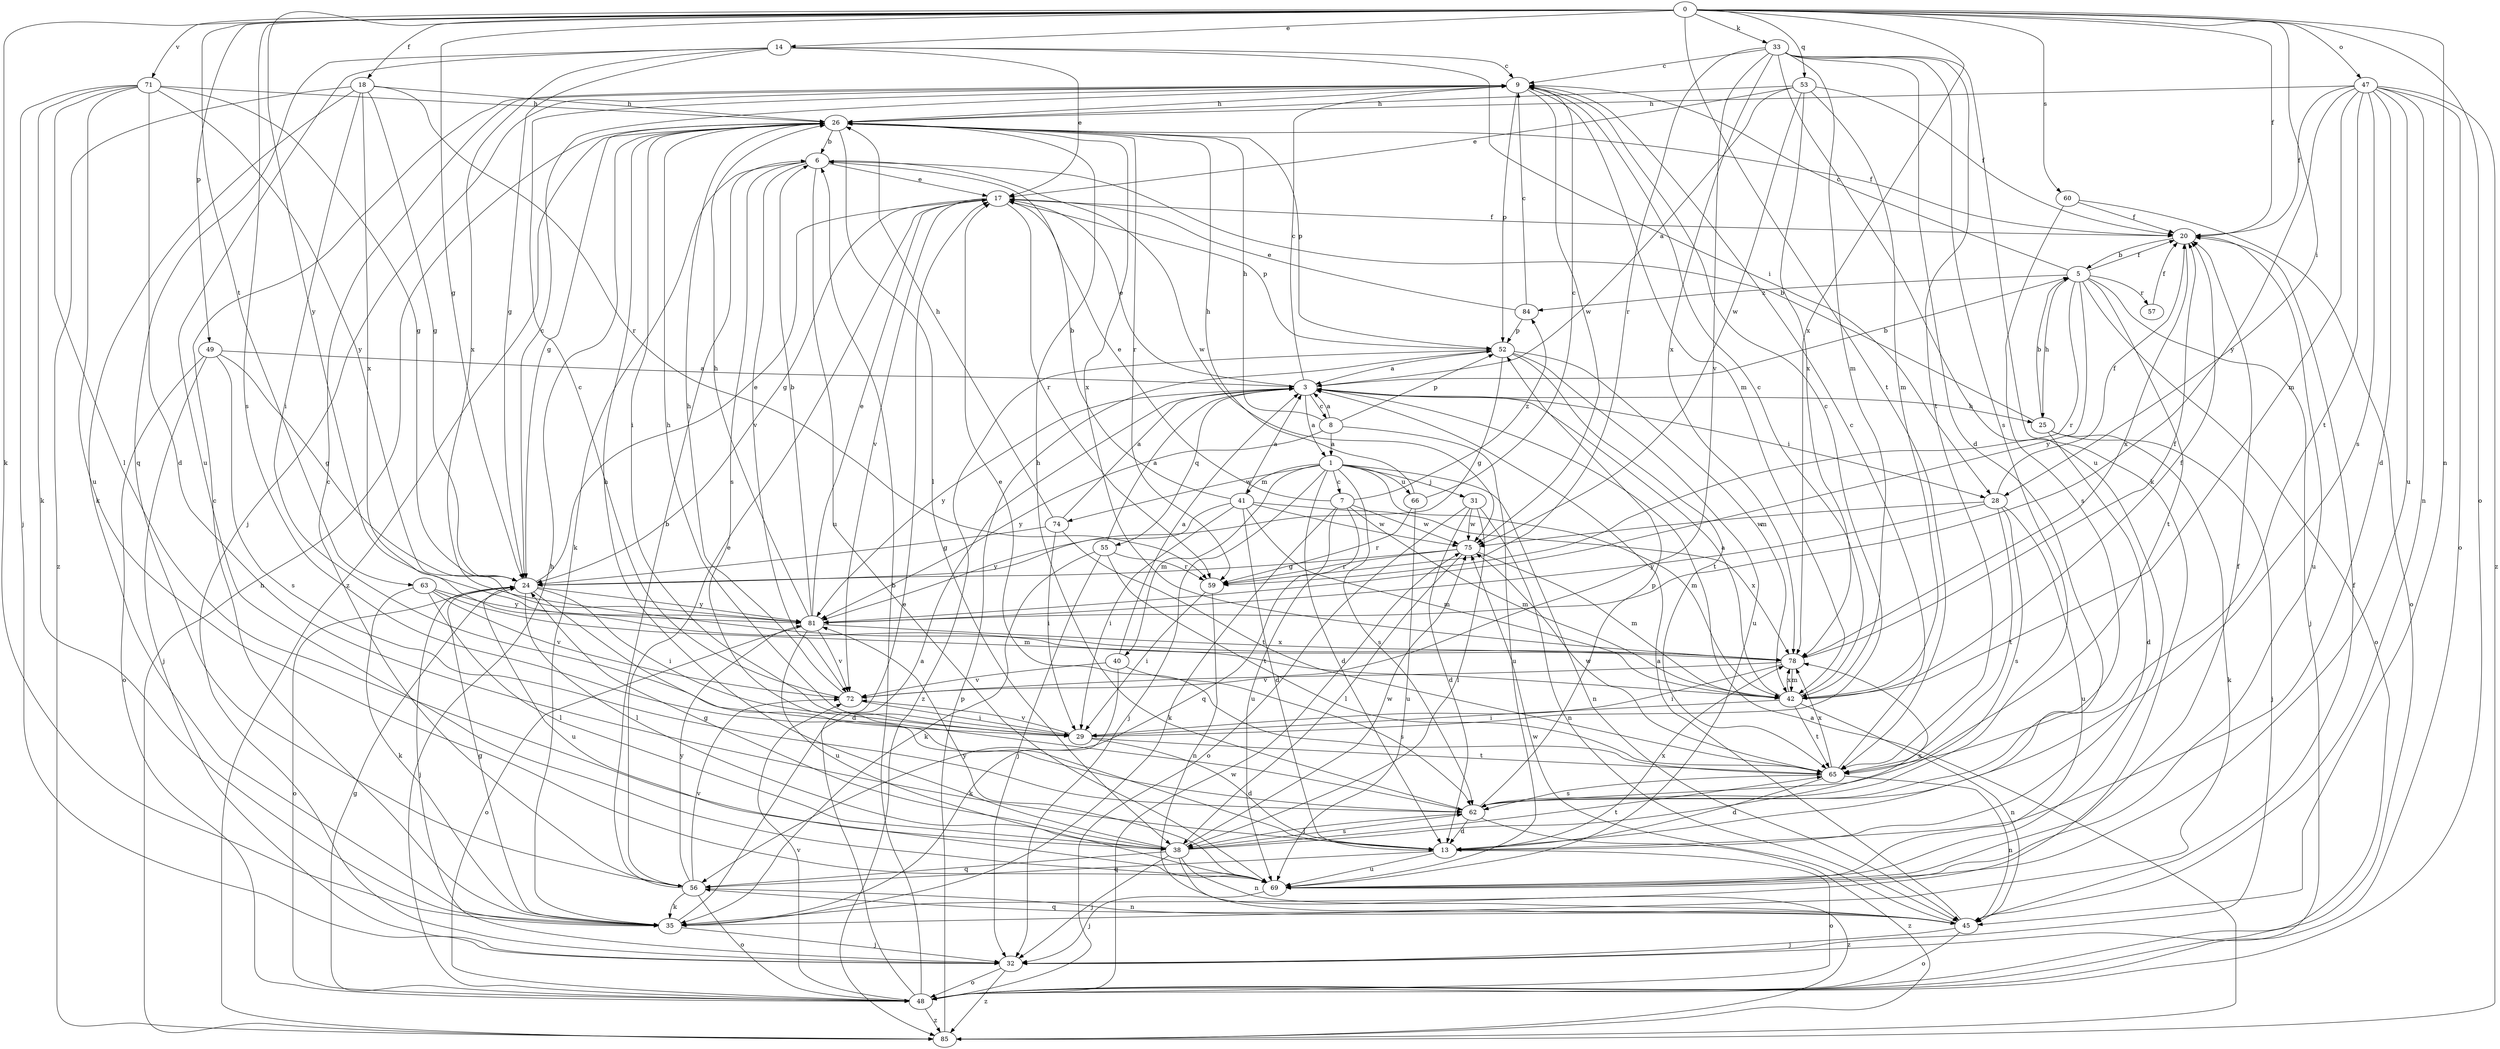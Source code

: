 strict digraph  {
0;
1;
3;
5;
6;
7;
8;
9;
13;
14;
17;
18;
20;
24;
25;
26;
28;
29;
31;
32;
33;
35;
38;
40;
41;
42;
45;
47;
48;
49;
52;
53;
55;
56;
57;
59;
60;
62;
63;
65;
66;
69;
71;
72;
74;
75;
78;
81;
84;
85;
0 -> 14  [label=e];
0 -> 18  [label=f];
0 -> 20  [label=f];
0 -> 24  [label=g];
0 -> 28  [label=i];
0 -> 33  [label=k];
0 -> 35  [label=k];
0 -> 45  [label=n];
0 -> 47  [label=o];
0 -> 48  [label=o];
0 -> 49  [label=p];
0 -> 53  [label=q];
0 -> 60  [label=s];
0 -> 62  [label=s];
0 -> 63  [label=t];
0 -> 65  [label=t];
0 -> 71  [label=v];
0 -> 78  [label=x];
0 -> 81  [label=y];
1 -> 7  [label=c];
1 -> 13  [label=d];
1 -> 31  [label=j];
1 -> 32  [label=j];
1 -> 40  [label=m];
1 -> 41  [label=m];
1 -> 42  [label=m];
1 -> 45  [label=n];
1 -> 62  [label=s];
1 -> 66  [label=u];
1 -> 74  [label=w];
3 -> 1  [label=a];
3 -> 5  [label=b];
3 -> 8  [label=c];
3 -> 9  [label=c];
3 -> 17  [label=e];
3 -> 25  [label=h];
3 -> 28  [label=i];
3 -> 55  [label=q];
3 -> 81  [label=y];
5 -> 9  [label=c];
5 -> 20  [label=f];
5 -> 25  [label=h];
5 -> 32  [label=j];
5 -> 48  [label=o];
5 -> 57  [label=r];
5 -> 59  [label=r];
5 -> 65  [label=t];
5 -> 81  [label=y];
5 -> 84  [label=z];
6 -> 17  [label=e];
6 -> 35  [label=k];
6 -> 62  [label=s];
6 -> 69  [label=u];
6 -> 72  [label=v];
6 -> 75  [label=w];
7 -> 17  [label=e];
7 -> 35  [label=k];
7 -> 42  [label=m];
7 -> 56  [label=q];
7 -> 69  [label=u];
7 -> 75  [label=w];
7 -> 84  [label=z];
8 -> 1  [label=a];
8 -> 3  [label=a];
8 -> 26  [label=h];
8 -> 52  [label=p];
8 -> 69  [label=u];
8 -> 81  [label=y];
9 -> 26  [label=h];
9 -> 32  [label=j];
9 -> 42  [label=m];
9 -> 52  [label=p];
9 -> 75  [label=w];
13 -> 48  [label=o];
13 -> 56  [label=q];
13 -> 69  [label=u];
13 -> 78  [label=x];
14 -> 9  [label=c];
14 -> 17  [label=e];
14 -> 24  [label=g];
14 -> 28  [label=i];
14 -> 56  [label=q];
14 -> 69  [label=u];
14 -> 78  [label=x];
17 -> 20  [label=f];
17 -> 24  [label=g];
17 -> 52  [label=p];
17 -> 59  [label=r];
17 -> 72  [label=v];
18 -> 24  [label=g];
18 -> 26  [label=h];
18 -> 29  [label=i];
18 -> 35  [label=k];
18 -> 59  [label=r];
18 -> 78  [label=x];
18 -> 85  [label=z];
20 -> 5  [label=b];
20 -> 69  [label=u];
20 -> 78  [label=x];
24 -> 9  [label=c];
24 -> 13  [label=d];
24 -> 17  [label=e];
24 -> 29  [label=i];
24 -> 32  [label=j];
24 -> 38  [label=l];
24 -> 48  [label=o];
24 -> 69  [label=u];
24 -> 81  [label=y];
25 -> 5  [label=b];
25 -> 6  [label=b];
25 -> 13  [label=d];
25 -> 32  [label=j];
25 -> 35  [label=k];
26 -> 6  [label=b];
26 -> 20  [label=f];
26 -> 24  [label=g];
26 -> 29  [label=i];
26 -> 38  [label=l];
26 -> 52  [label=p];
26 -> 59  [label=r];
26 -> 78  [label=x];
26 -> 85  [label=z];
28 -> 20  [label=f];
28 -> 62  [label=s];
28 -> 65  [label=t];
28 -> 69  [label=u];
28 -> 75  [label=w];
28 -> 81  [label=y];
29 -> 9  [label=c];
29 -> 13  [label=d];
29 -> 26  [label=h];
29 -> 65  [label=t];
29 -> 72  [label=v];
31 -> 13  [label=d];
31 -> 38  [label=l];
31 -> 45  [label=n];
31 -> 48  [label=o];
31 -> 75  [label=w];
32 -> 48  [label=o];
32 -> 85  [label=z];
33 -> 9  [label=c];
33 -> 13  [label=d];
33 -> 35  [label=k];
33 -> 42  [label=m];
33 -> 59  [label=r];
33 -> 62  [label=s];
33 -> 65  [label=t];
33 -> 69  [label=u];
33 -> 72  [label=v];
33 -> 78  [label=x];
35 -> 3  [label=a];
35 -> 9  [label=c];
35 -> 24  [label=g];
35 -> 32  [label=j];
38 -> 24  [label=g];
38 -> 26  [label=h];
38 -> 32  [label=j];
38 -> 45  [label=n];
38 -> 56  [label=q];
38 -> 62  [label=s];
38 -> 65  [label=t];
38 -> 75  [label=w];
38 -> 78  [label=x];
38 -> 85  [label=z];
40 -> 3  [label=a];
40 -> 35  [label=k];
40 -> 62  [label=s];
40 -> 72  [label=v];
41 -> 3  [label=a];
41 -> 6  [label=b];
41 -> 13  [label=d];
41 -> 29  [label=i];
41 -> 42  [label=m];
41 -> 75  [label=w];
41 -> 78  [label=x];
41 -> 81  [label=y];
42 -> 3  [label=a];
42 -> 9  [label=c];
42 -> 20  [label=f];
42 -> 29  [label=i];
42 -> 45  [label=n];
42 -> 65  [label=t];
42 -> 78  [label=x];
45 -> 3  [label=a];
45 -> 20  [label=f];
45 -> 32  [label=j];
45 -> 48  [label=o];
45 -> 56  [label=q];
45 -> 75  [label=w];
47 -> 13  [label=d];
47 -> 20  [label=f];
47 -> 26  [label=h];
47 -> 42  [label=m];
47 -> 45  [label=n];
47 -> 48  [label=o];
47 -> 62  [label=s];
47 -> 65  [label=t];
47 -> 69  [label=u];
47 -> 81  [label=y];
47 -> 85  [label=z];
48 -> 6  [label=b];
48 -> 17  [label=e];
48 -> 24  [label=g];
48 -> 26  [label=h];
48 -> 72  [label=v];
48 -> 75  [label=w];
48 -> 85  [label=z];
49 -> 3  [label=a];
49 -> 24  [label=g];
49 -> 32  [label=j];
49 -> 48  [label=o];
49 -> 62  [label=s];
52 -> 3  [label=a];
52 -> 24  [label=g];
52 -> 42  [label=m];
52 -> 65  [label=t];
52 -> 69  [label=u];
52 -> 85  [label=z];
53 -> 3  [label=a];
53 -> 17  [label=e];
53 -> 20  [label=f];
53 -> 26  [label=h];
53 -> 42  [label=m];
53 -> 75  [label=w];
53 -> 78  [label=x];
55 -> 3  [label=a];
55 -> 32  [label=j];
55 -> 35  [label=k];
55 -> 59  [label=r];
55 -> 65  [label=t];
56 -> 6  [label=b];
56 -> 9  [label=c];
56 -> 17  [label=e];
56 -> 35  [label=k];
56 -> 45  [label=n];
56 -> 48  [label=o];
56 -> 72  [label=v];
56 -> 81  [label=y];
57 -> 20  [label=f];
59 -> 29  [label=i];
59 -> 45  [label=n];
60 -> 20  [label=f];
60 -> 48  [label=o];
60 -> 62  [label=s];
62 -> 13  [label=d];
62 -> 26  [label=h];
62 -> 38  [label=l];
62 -> 52  [label=p];
62 -> 85  [label=z];
63 -> 35  [label=k];
63 -> 38  [label=l];
63 -> 42  [label=m];
63 -> 72  [label=v];
63 -> 81  [label=y];
65 -> 9  [label=c];
65 -> 13  [label=d];
65 -> 17  [label=e];
65 -> 45  [label=n];
65 -> 62  [label=s];
65 -> 75  [label=w];
65 -> 78  [label=x];
66 -> 9  [label=c];
66 -> 26  [label=h];
66 -> 59  [label=r];
66 -> 69  [label=u];
69 -> 20  [label=f];
69 -> 32  [label=j];
69 -> 81  [label=y];
71 -> 13  [label=d];
71 -> 24  [label=g];
71 -> 26  [label=h];
71 -> 32  [label=j];
71 -> 35  [label=k];
71 -> 38  [label=l];
71 -> 69  [label=u];
71 -> 81  [label=y];
72 -> 9  [label=c];
72 -> 26  [label=h];
72 -> 29  [label=i];
74 -> 3  [label=a];
74 -> 24  [label=g];
74 -> 26  [label=h];
74 -> 29  [label=i];
74 -> 65  [label=t];
75 -> 24  [label=g];
75 -> 38  [label=l];
75 -> 42  [label=m];
75 -> 59  [label=r];
78 -> 20  [label=f];
78 -> 29  [label=i];
78 -> 42  [label=m];
78 -> 72  [label=v];
81 -> 6  [label=b];
81 -> 17  [label=e];
81 -> 26  [label=h];
81 -> 48  [label=o];
81 -> 69  [label=u];
81 -> 72  [label=v];
81 -> 78  [label=x];
84 -> 9  [label=c];
84 -> 17  [label=e];
84 -> 52  [label=p];
85 -> 3  [label=a];
85 -> 26  [label=h];
85 -> 52  [label=p];
}

